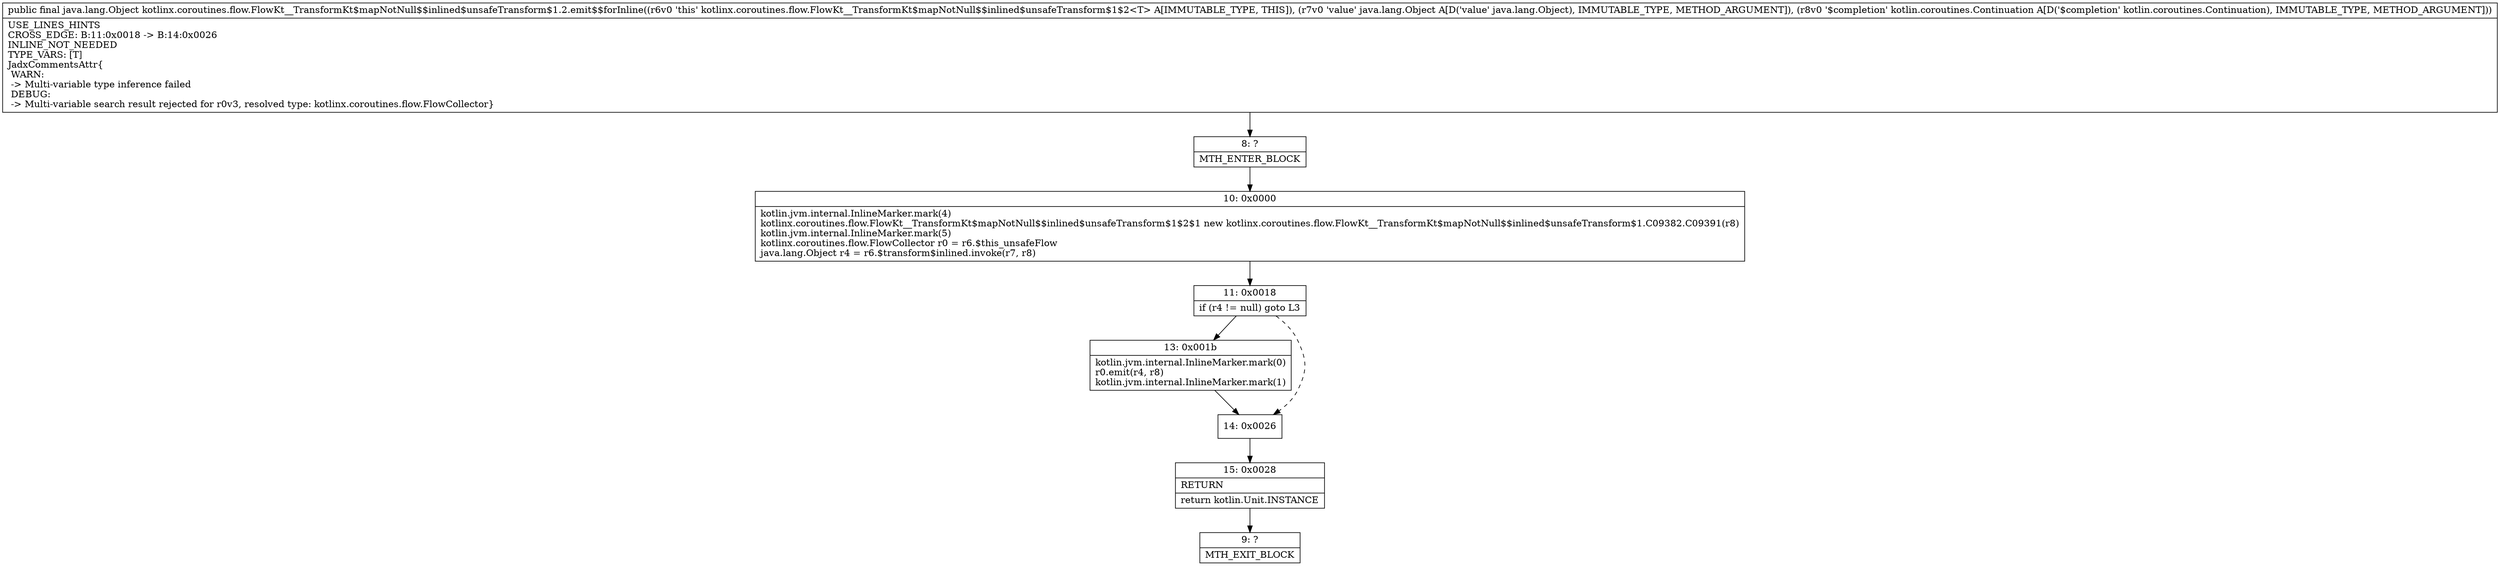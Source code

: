 digraph "CFG forkotlinx.coroutines.flow.FlowKt__TransformKt$mapNotNull$$inlined$unsafeTransform$1.2.emit$$forInline(Ljava\/lang\/Object;Lkotlin\/coroutines\/Continuation;)Ljava\/lang\/Object;" {
Node_8 [shape=record,label="{8\:\ ?|MTH_ENTER_BLOCK\l}"];
Node_10 [shape=record,label="{10\:\ 0x0000|kotlin.jvm.internal.InlineMarker.mark(4)\lkotlinx.coroutines.flow.FlowKt__TransformKt$mapNotNull$$inlined$unsafeTransform$1$2$1 new kotlinx.coroutines.flow.FlowKt__TransformKt$mapNotNull$$inlined$unsafeTransform$1.C09382.C09391(r8)\lkotlin.jvm.internal.InlineMarker.mark(5)\lkotlinx.coroutines.flow.FlowCollector r0 = r6.$this_unsafeFlow\ljava.lang.Object r4 = r6.$transform$inlined.invoke(r7, r8)\l}"];
Node_11 [shape=record,label="{11\:\ 0x0018|if (r4 != null) goto L3\l}"];
Node_13 [shape=record,label="{13\:\ 0x001b|kotlin.jvm.internal.InlineMarker.mark(0)\lr0.emit(r4, r8)\lkotlin.jvm.internal.InlineMarker.mark(1)\l}"];
Node_14 [shape=record,label="{14\:\ 0x0026}"];
Node_15 [shape=record,label="{15\:\ 0x0028|RETURN\l|return kotlin.Unit.INSTANCE\l}"];
Node_9 [shape=record,label="{9\:\ ?|MTH_EXIT_BLOCK\l}"];
MethodNode[shape=record,label="{public final java.lang.Object kotlinx.coroutines.flow.FlowKt__TransformKt$mapNotNull$$inlined$unsafeTransform$1.2.emit$$forInline((r6v0 'this' kotlinx.coroutines.flow.FlowKt__TransformKt$mapNotNull$$inlined$unsafeTransform$1$2\<T\> A[IMMUTABLE_TYPE, THIS]), (r7v0 'value' java.lang.Object A[D('value' java.lang.Object), IMMUTABLE_TYPE, METHOD_ARGUMENT]), (r8v0 '$completion' kotlin.coroutines.Continuation A[D('$completion' kotlin.coroutines.Continuation), IMMUTABLE_TYPE, METHOD_ARGUMENT]))  | USE_LINES_HINTS\lCROSS_EDGE: B:11:0x0018 \-\> B:14:0x0026\lINLINE_NOT_NEEDED\lTYPE_VARS: [T]\lJadxCommentsAttr\{\l WARN: \l \-\> Multi\-variable type inference failed\l DEBUG: \l \-\> Multi\-variable search result rejected for r0v3, resolved type: kotlinx.coroutines.flow.FlowCollector\}\l}"];
MethodNode -> Node_8;Node_8 -> Node_10;
Node_10 -> Node_11;
Node_11 -> Node_13;
Node_11 -> Node_14[style=dashed];
Node_13 -> Node_14;
Node_14 -> Node_15;
Node_15 -> Node_9;
}

